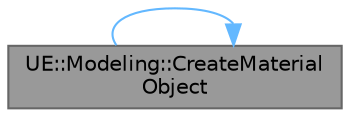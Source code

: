 digraph "UE::Modeling::CreateMaterialObject"
{
 // INTERACTIVE_SVG=YES
 // LATEX_PDF_SIZE
  bgcolor="transparent";
  edge [fontname=Helvetica,fontsize=10,labelfontname=Helvetica,labelfontsize=10];
  node [fontname=Helvetica,fontsize=10,shape=box,height=0.2,width=0.4];
  rankdir="LR";
  Node1 [id="Node000001",label="UE::Modeling::CreateMaterial\lObject",height=0.2,width=0.4,color="gray40", fillcolor="grey60", style="filled", fontcolor="black",tooltip="Create a new material object based on the data in CreateMaterialParams."];
  Node1 -> Node1 [id="edge1_Node000001_Node000001",color="steelblue1",style="solid",tooltip=" "];
}

